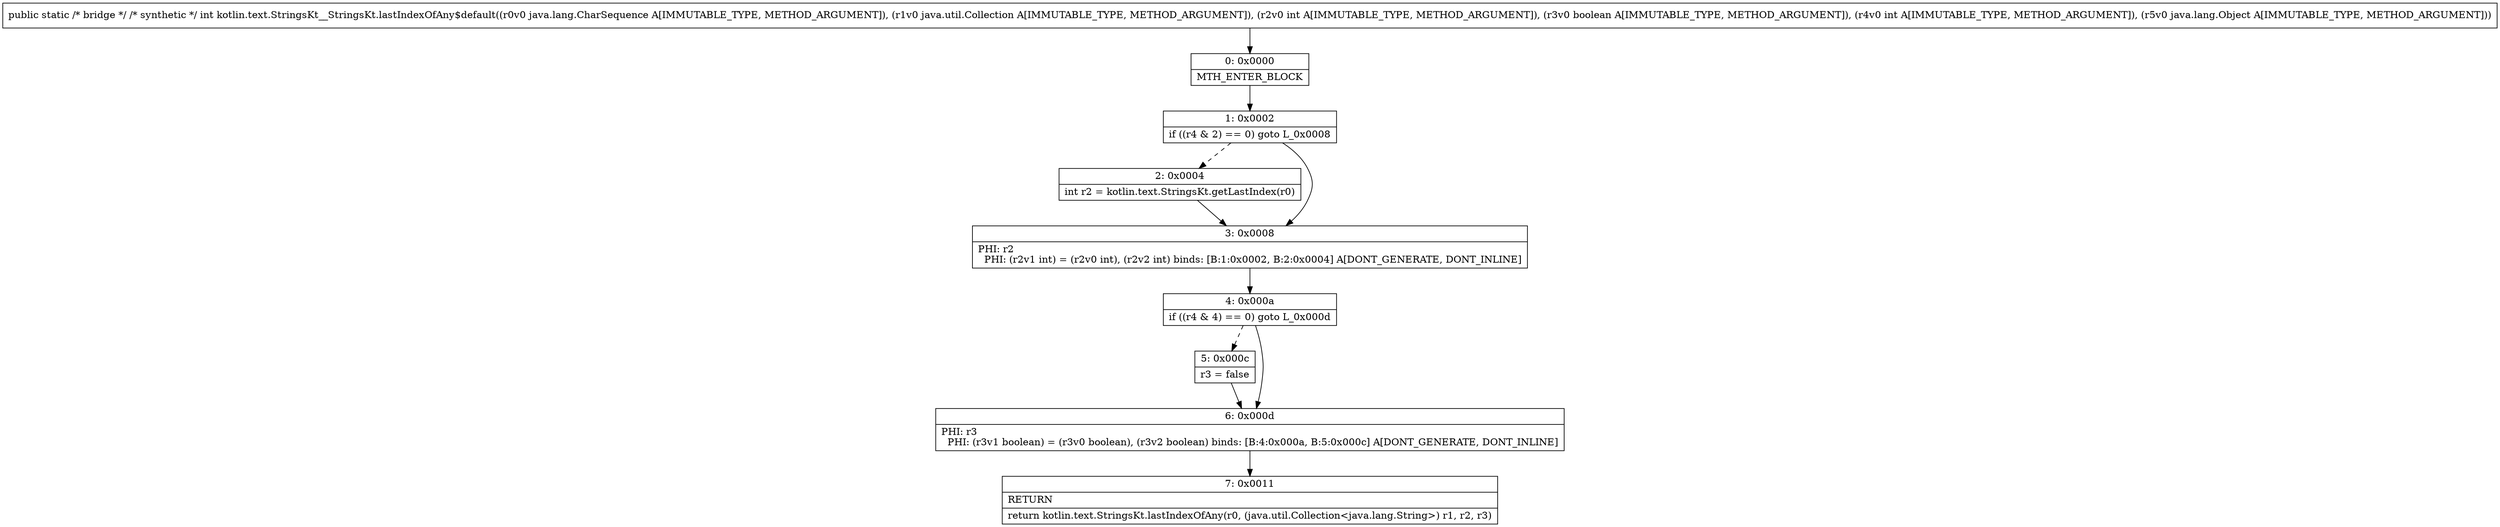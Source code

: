 digraph "CFG forkotlin.text.StringsKt__StringsKt.lastIndexOfAny$default(Ljava\/lang\/CharSequence;Ljava\/util\/Collection;IZILjava\/lang\/Object;)I" {
Node_0 [shape=record,label="{0\:\ 0x0000|MTH_ENTER_BLOCK\l}"];
Node_1 [shape=record,label="{1\:\ 0x0002|if ((r4 & 2) == 0) goto L_0x0008\l}"];
Node_2 [shape=record,label="{2\:\ 0x0004|int r2 = kotlin.text.StringsKt.getLastIndex(r0)\l}"];
Node_3 [shape=record,label="{3\:\ 0x0008|PHI: r2 \l  PHI: (r2v1 int) = (r2v0 int), (r2v2 int) binds: [B:1:0x0002, B:2:0x0004] A[DONT_GENERATE, DONT_INLINE]\l}"];
Node_4 [shape=record,label="{4\:\ 0x000a|if ((r4 & 4) == 0) goto L_0x000d\l}"];
Node_5 [shape=record,label="{5\:\ 0x000c|r3 = false\l}"];
Node_6 [shape=record,label="{6\:\ 0x000d|PHI: r3 \l  PHI: (r3v1 boolean) = (r3v0 boolean), (r3v2 boolean) binds: [B:4:0x000a, B:5:0x000c] A[DONT_GENERATE, DONT_INLINE]\l}"];
Node_7 [shape=record,label="{7\:\ 0x0011|RETURN\l|return kotlin.text.StringsKt.lastIndexOfAny(r0, (java.util.Collection\<java.lang.String\>) r1, r2, r3)\l}"];
MethodNode[shape=record,label="{public static \/* bridge *\/ \/* synthetic *\/ int kotlin.text.StringsKt__StringsKt.lastIndexOfAny$default((r0v0 java.lang.CharSequence A[IMMUTABLE_TYPE, METHOD_ARGUMENT]), (r1v0 java.util.Collection A[IMMUTABLE_TYPE, METHOD_ARGUMENT]), (r2v0 int A[IMMUTABLE_TYPE, METHOD_ARGUMENT]), (r3v0 boolean A[IMMUTABLE_TYPE, METHOD_ARGUMENT]), (r4v0 int A[IMMUTABLE_TYPE, METHOD_ARGUMENT]), (r5v0 java.lang.Object A[IMMUTABLE_TYPE, METHOD_ARGUMENT])) }"];
MethodNode -> Node_0;
Node_0 -> Node_1;
Node_1 -> Node_2[style=dashed];
Node_1 -> Node_3;
Node_2 -> Node_3;
Node_3 -> Node_4;
Node_4 -> Node_5[style=dashed];
Node_4 -> Node_6;
Node_5 -> Node_6;
Node_6 -> Node_7;
}

